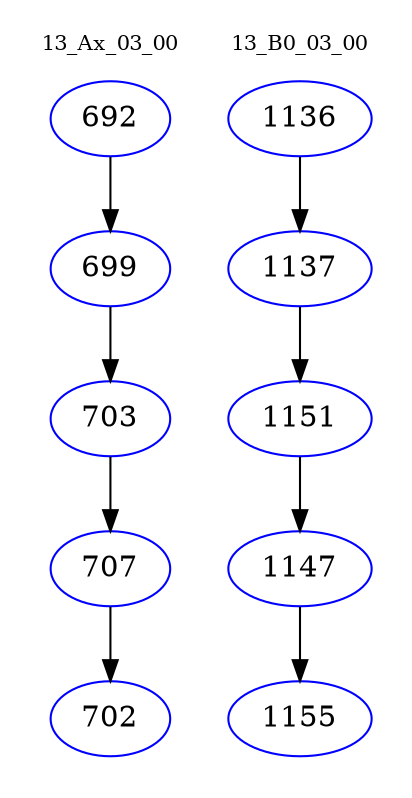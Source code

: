 digraph{
subgraph cluster_0 {
color = white
label = "13_Ax_03_00";
fontsize=10;
T0_692 [label="692", color="blue"]
T0_692 -> T0_699 [color="black"]
T0_699 [label="699", color="blue"]
T0_699 -> T0_703 [color="black"]
T0_703 [label="703", color="blue"]
T0_703 -> T0_707 [color="black"]
T0_707 [label="707", color="blue"]
T0_707 -> T0_702 [color="black"]
T0_702 [label="702", color="blue"]
}
subgraph cluster_1 {
color = white
label = "13_B0_03_00";
fontsize=10;
T1_1136 [label="1136", color="blue"]
T1_1136 -> T1_1137 [color="black"]
T1_1137 [label="1137", color="blue"]
T1_1137 -> T1_1151 [color="black"]
T1_1151 [label="1151", color="blue"]
T1_1151 -> T1_1147 [color="black"]
T1_1147 [label="1147", color="blue"]
T1_1147 -> T1_1155 [color="black"]
T1_1155 [label="1155", color="blue"]
}
}
